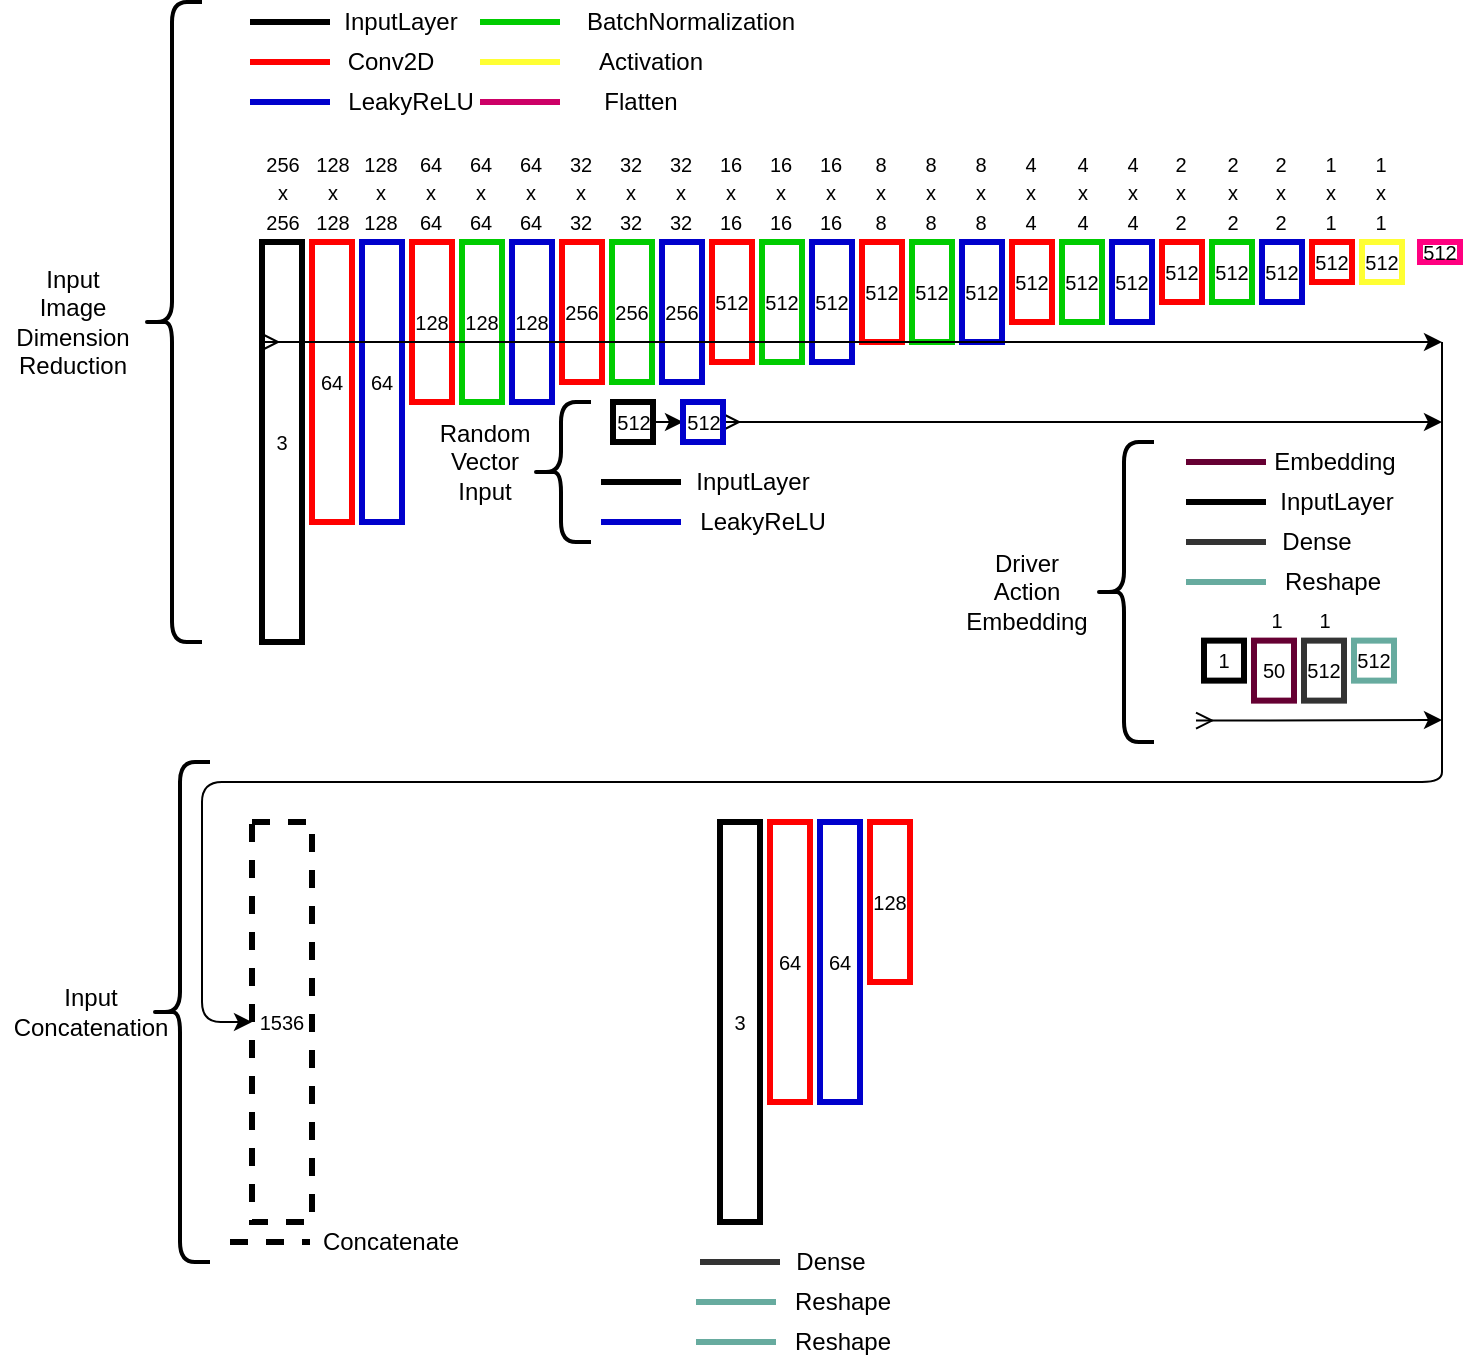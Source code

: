 <mxfile version="14.8.1" type="github" pages="2">
  <diagram id="rqxbYLCeM4L0-mhD-kSt" name="Page-1">
    <mxGraphModel dx="1505" dy="1469" grid="1" gridSize="10" guides="1" tooltips="1" connect="1" arrows="1" fold="1" page="1" pageScale="1" pageWidth="850" pageHeight="1100" math="0" shadow="0">
      <root>
        <mxCell id="0" />
        <mxCell id="1" parent="0" />
        <mxCell id="QgUGdYxe3xP8MsTwicHx-1" value="&lt;font style=&quot;font-size: 10px&quot;&gt;3&lt;/font&gt;" style="rounded=0;whiteSpace=wrap;html=1;strokeWidth=3;" vertex="1" parent="1">
          <mxGeometry x="90" y="110" width="20" height="200" as="geometry" />
        </mxCell>
        <mxCell id="QgUGdYxe3xP8MsTwicHx-16" value="&lt;font style=&quot;font-size: 10px&quot;&gt;256&lt;br&gt;x&lt;br&gt;256&lt;/font&gt;" style="text;html=1;align=center;verticalAlign=middle;resizable=0;points=[];autosize=1;strokeColor=none;" vertex="1" parent="1">
          <mxGeometry x="85" y="60" width="30" height="50" as="geometry" />
        </mxCell>
        <mxCell id="QgUGdYxe3xP8MsTwicHx-19" value="&lt;font size=&quot;1&quot;&gt;64&lt;/font&gt;" style="rounded=0;whiteSpace=wrap;html=1;strokeColor=#FF0000;strokeWidth=3;" vertex="1" parent="1">
          <mxGeometry x="115" y="110" width="20" height="140" as="geometry" />
        </mxCell>
        <mxCell id="QgUGdYxe3xP8MsTwicHx-20" value="&lt;font style=&quot;font-size: 10px&quot;&gt;128&lt;br&gt;x&lt;br&gt;128&lt;/font&gt;" style="text;html=1;align=center;verticalAlign=middle;resizable=0;points=[];autosize=1;strokeColor=none;" vertex="1" parent="1">
          <mxGeometry x="110" y="60" width="30" height="50" as="geometry" />
        </mxCell>
        <mxCell id="QgUGdYxe3xP8MsTwicHx-21" value="&lt;font size=&quot;1&quot;&gt;64&lt;/font&gt;" style="rounded=0;whiteSpace=wrap;html=1;strokeColor=#0000CC;strokeWidth=3;" vertex="1" parent="1">
          <mxGeometry x="140" y="110" width="20" height="140" as="geometry" />
        </mxCell>
        <mxCell id="QgUGdYxe3xP8MsTwicHx-22" value="&lt;font style=&quot;font-size: 10px&quot;&gt;128&lt;br&gt;x&lt;br&gt;128&lt;/font&gt;" style="text;html=1;align=center;verticalAlign=middle;resizable=0;points=[];autosize=1;strokeColor=none;" vertex="1" parent="1">
          <mxGeometry x="134" y="60" width="30" height="50" as="geometry" />
        </mxCell>
        <mxCell id="QgUGdYxe3xP8MsTwicHx-23" value="&lt;font style=&quot;font-size: 10px&quot;&gt;128&lt;/font&gt;" style="rounded=0;whiteSpace=wrap;html=1;strokeColor=#FF0000;strokeWidth=3;" vertex="1" parent="1">
          <mxGeometry x="165" y="110" width="20" height="80" as="geometry" />
        </mxCell>
        <mxCell id="QgUGdYxe3xP8MsTwicHx-24" value="&lt;font style=&quot;font-size: 10px&quot;&gt;64&lt;br&gt;x&lt;br&gt;64&lt;/font&gt;" style="text;html=1;align=center;verticalAlign=middle;resizable=0;points=[];autosize=1;strokeColor=none;" vertex="1" parent="1">
          <mxGeometry x="159" y="60" width="30" height="50" as="geometry" />
        </mxCell>
        <mxCell id="QgUGdYxe3xP8MsTwicHx-25" value="&lt;font size=&quot;1&quot;&gt;128&lt;/font&gt;" style="rounded=0;whiteSpace=wrap;html=1;strokeWidth=3;strokeColor=#00CC00;" vertex="1" parent="1">
          <mxGeometry x="190" y="110" width="20" height="80" as="geometry" />
        </mxCell>
        <mxCell id="QgUGdYxe3xP8MsTwicHx-26" value="&lt;font style=&quot;font-size: 10px&quot;&gt;64&lt;br&gt;x&lt;br&gt;64&lt;/font&gt;" style="text;html=1;align=center;verticalAlign=middle;resizable=0;points=[];autosize=1;strokeColor=none;" vertex="1" parent="1">
          <mxGeometry x="184" y="60" width="30" height="50" as="geometry" />
        </mxCell>
        <mxCell id="QgUGdYxe3xP8MsTwicHx-27" value="&lt;font size=&quot;1&quot;&gt;128&lt;/font&gt;" style="rounded=0;whiteSpace=wrap;html=1;strokeColor=#0000CC;strokeWidth=3;" vertex="1" parent="1">
          <mxGeometry x="215" y="110" width="20" height="80" as="geometry" />
        </mxCell>
        <mxCell id="QgUGdYxe3xP8MsTwicHx-28" value="&lt;font style=&quot;font-size: 10px&quot;&gt;64&lt;br&gt;x&lt;br&gt;64&lt;/font&gt;" style="text;html=1;align=center;verticalAlign=middle;resizable=0;points=[];autosize=1;strokeColor=none;" vertex="1" parent="1">
          <mxGeometry x="209" y="60" width="30" height="50" as="geometry" />
        </mxCell>
        <mxCell id="QgUGdYxe3xP8MsTwicHx-29" value="&lt;font size=&quot;1&quot;&gt;256&lt;/font&gt;" style="rounded=0;whiteSpace=wrap;html=1;strokeColor=#FF0000;strokeWidth=3;" vertex="1" parent="1">
          <mxGeometry x="240" y="110" width="20" height="70" as="geometry" />
        </mxCell>
        <mxCell id="QgUGdYxe3xP8MsTwicHx-30" value="&lt;font style=&quot;font-size: 10px&quot;&gt;32&lt;br&gt;x&lt;br&gt;32&lt;/font&gt;" style="text;html=1;align=center;verticalAlign=middle;resizable=0;points=[];autosize=1;strokeColor=none;" vertex="1" parent="1">
          <mxGeometry x="234" y="60" width="30" height="50" as="geometry" />
        </mxCell>
        <mxCell id="QgUGdYxe3xP8MsTwicHx-31" value="&lt;font size=&quot;1&quot;&gt;256&lt;/font&gt;" style="rounded=0;whiteSpace=wrap;html=1;strokeWidth=3;strokeColor=#00CC00;" vertex="1" parent="1">
          <mxGeometry x="265" y="110" width="20" height="70" as="geometry" />
        </mxCell>
        <mxCell id="QgUGdYxe3xP8MsTwicHx-32" value="&lt;font style=&quot;font-size: 10px&quot;&gt;32&lt;br&gt;x&lt;br&gt;32&lt;/font&gt;" style="text;html=1;align=center;verticalAlign=middle;resizable=0;points=[];autosize=1;strokeColor=none;" vertex="1" parent="1">
          <mxGeometry x="259" y="60" width="30" height="50" as="geometry" />
        </mxCell>
        <mxCell id="QgUGdYxe3xP8MsTwicHx-33" value="&lt;font size=&quot;1&quot;&gt;256&lt;/font&gt;" style="rounded=0;whiteSpace=wrap;html=1;strokeColor=#0000CC;strokeWidth=3;" vertex="1" parent="1">
          <mxGeometry x="290" y="110" width="20" height="70" as="geometry" />
        </mxCell>
        <mxCell id="QgUGdYxe3xP8MsTwicHx-34" value="&lt;font style=&quot;font-size: 10px&quot;&gt;32&lt;br&gt;x&lt;br&gt;32&lt;/font&gt;" style="text;html=1;align=center;verticalAlign=middle;resizable=0;points=[];autosize=1;strokeColor=none;" vertex="1" parent="1">
          <mxGeometry x="284" y="60" width="30" height="50" as="geometry" />
        </mxCell>
        <mxCell id="QgUGdYxe3xP8MsTwicHx-35" value="&lt;font style=&quot;font-size: 10px&quot;&gt;512&lt;/font&gt;" style="rounded=0;whiteSpace=wrap;html=1;strokeColor=#FF0000;strokeWidth=3;" vertex="1" parent="1">
          <mxGeometry x="315" y="110" width="20" height="60" as="geometry" />
        </mxCell>
        <mxCell id="QgUGdYxe3xP8MsTwicHx-36" value="&lt;font style=&quot;font-size: 10px&quot;&gt;16&lt;br&gt;x&lt;br&gt;16&lt;/font&gt;" style="text;html=1;align=center;verticalAlign=middle;resizable=0;points=[];autosize=1;strokeColor=none;" vertex="1" parent="1">
          <mxGeometry x="309" y="60" width="30" height="50" as="geometry" />
        </mxCell>
        <mxCell id="QgUGdYxe3xP8MsTwicHx-37" value="&lt;font size=&quot;1&quot;&gt;512&lt;/font&gt;" style="rounded=0;whiteSpace=wrap;html=1;strokeWidth=3;strokeColor=#00CC00;" vertex="1" parent="1">
          <mxGeometry x="340" y="110" width="20" height="60" as="geometry" />
        </mxCell>
        <mxCell id="QgUGdYxe3xP8MsTwicHx-38" value="&lt;font style=&quot;font-size: 10px&quot;&gt;16&lt;br&gt;x&lt;br&gt;16&lt;/font&gt;" style="text;html=1;align=center;verticalAlign=middle;resizable=0;points=[];autosize=1;strokeColor=none;" vertex="1" parent="1">
          <mxGeometry x="334" y="60" width="30" height="50" as="geometry" />
        </mxCell>
        <mxCell id="QgUGdYxe3xP8MsTwicHx-39" value="&lt;font size=&quot;1&quot;&gt;512&lt;/font&gt;" style="rounded=0;whiteSpace=wrap;html=1;strokeColor=#0000CC;strokeWidth=3;" vertex="1" parent="1">
          <mxGeometry x="365" y="110" width="20" height="60" as="geometry" />
        </mxCell>
        <mxCell id="QgUGdYxe3xP8MsTwicHx-40" value="&lt;font style=&quot;font-size: 10px&quot;&gt;16&lt;br&gt;x&lt;br&gt;16&lt;/font&gt;" style="text;html=1;align=center;verticalAlign=middle;resizable=0;points=[];autosize=1;strokeColor=none;" vertex="1" parent="1">
          <mxGeometry x="359" y="60" width="30" height="50" as="geometry" />
        </mxCell>
        <mxCell id="QgUGdYxe3xP8MsTwicHx-41" value="&lt;font size=&quot;1&quot;&gt;512&lt;/font&gt;" style="rounded=0;whiteSpace=wrap;html=1;strokeColor=#FF0000;strokeWidth=3;" vertex="1" parent="1">
          <mxGeometry x="390" y="110" width="20" height="50" as="geometry" />
        </mxCell>
        <mxCell id="QgUGdYxe3xP8MsTwicHx-42" value="&lt;font style=&quot;font-size: 10px&quot;&gt;8&lt;br&gt;x&lt;br&gt;8&lt;/font&gt;" style="text;html=1;align=center;verticalAlign=middle;resizable=0;points=[];autosize=1;strokeColor=none;" vertex="1" parent="1">
          <mxGeometry x="389" y="60" width="20" height="50" as="geometry" />
        </mxCell>
        <mxCell id="QgUGdYxe3xP8MsTwicHx-43" value="&lt;font size=&quot;1&quot;&gt;512&lt;/font&gt;" style="rounded=0;whiteSpace=wrap;html=1;strokeWidth=3;strokeColor=#00CC00;" vertex="1" parent="1">
          <mxGeometry x="415" y="110" width="20" height="50" as="geometry" />
        </mxCell>
        <mxCell id="QgUGdYxe3xP8MsTwicHx-44" value="&lt;font style=&quot;font-size: 10px&quot;&gt;8&lt;br&gt;x&lt;br&gt;8&lt;/font&gt;" style="text;html=1;align=center;verticalAlign=middle;resizable=0;points=[];autosize=1;strokeColor=none;" vertex="1" parent="1">
          <mxGeometry x="414" y="60" width="20" height="50" as="geometry" />
        </mxCell>
        <mxCell id="QgUGdYxe3xP8MsTwicHx-45" value="&lt;font size=&quot;1&quot;&gt;512&lt;/font&gt;" style="rounded=0;whiteSpace=wrap;html=1;strokeColor=#0000CC;strokeWidth=3;" vertex="1" parent="1">
          <mxGeometry x="440" y="110" width="20" height="50" as="geometry" />
        </mxCell>
        <mxCell id="QgUGdYxe3xP8MsTwicHx-46" value="&lt;font style=&quot;font-size: 10px&quot;&gt;8&lt;br&gt;x&lt;br&gt;8&lt;/font&gt;" style="text;html=1;align=center;verticalAlign=middle;resizable=0;points=[];autosize=1;strokeColor=none;" vertex="1" parent="1">
          <mxGeometry x="439" y="60" width="20" height="50" as="geometry" />
        </mxCell>
        <mxCell id="QgUGdYxe3xP8MsTwicHx-47" value="&lt;font size=&quot;1&quot;&gt;512&lt;/font&gt;" style="rounded=0;whiteSpace=wrap;html=1;strokeColor=#FF0000;strokeWidth=3;" vertex="1" parent="1">
          <mxGeometry x="465" y="110" width="20" height="40" as="geometry" />
        </mxCell>
        <mxCell id="QgUGdYxe3xP8MsTwicHx-48" value="&lt;font style=&quot;font-size: 10px&quot;&gt;4&lt;br&gt;x&lt;br&gt;4&lt;/font&gt;" style="text;html=1;align=center;verticalAlign=middle;resizable=0;points=[];autosize=1;strokeColor=none;" vertex="1" parent="1">
          <mxGeometry x="464" y="60" width="20" height="50" as="geometry" />
        </mxCell>
        <mxCell id="QgUGdYxe3xP8MsTwicHx-49" value="&lt;span style=&quot;font-size: x-small&quot;&gt;512&lt;/span&gt;" style="rounded=0;whiteSpace=wrap;html=1;strokeWidth=3;strokeColor=#00CC00;" vertex="1" parent="1">
          <mxGeometry x="490" y="110" width="20" height="40" as="geometry" />
        </mxCell>
        <mxCell id="QgUGdYxe3xP8MsTwicHx-51" value="&lt;span style=&quot;font-size: x-small&quot;&gt;512&lt;/span&gt;" style="rounded=0;whiteSpace=wrap;html=1;strokeColor=#0000CC;strokeWidth=3;" vertex="1" parent="1">
          <mxGeometry x="515" y="110" width="20" height="40" as="geometry" />
        </mxCell>
        <mxCell id="QgUGdYxe3xP8MsTwicHx-53" value="&lt;span style=&quot;font-size: x-small&quot;&gt;512&lt;/span&gt;" style="rounded=0;whiteSpace=wrap;html=1;strokeColor=#FF0000;strokeWidth=3;" vertex="1" parent="1">
          <mxGeometry x="540" y="110" width="20" height="30" as="geometry" />
        </mxCell>
        <mxCell id="QgUGdYxe3xP8MsTwicHx-54" value="&lt;span style=&quot;font-size: 10px&quot;&gt;2&lt;br&gt;x&lt;br&gt;2&lt;br&gt;&lt;/span&gt;" style="text;html=1;align=center;verticalAlign=middle;resizable=0;points=[];autosize=1;strokeColor=none;" vertex="1" parent="1">
          <mxGeometry x="539" y="60" width="20" height="50" as="geometry" />
        </mxCell>
        <mxCell id="QgUGdYxe3xP8MsTwicHx-55" value="&lt;span style=&quot;font-size: x-small&quot;&gt;512&lt;/span&gt;" style="rounded=0;whiteSpace=wrap;html=1;strokeWidth=3;strokeColor=#00CC00;" vertex="1" parent="1">
          <mxGeometry x="565" y="110" width="20" height="30" as="geometry" />
        </mxCell>
        <mxCell id="QgUGdYxe3xP8MsTwicHx-57" value="&lt;span style=&quot;font-size: x-small&quot;&gt;512&lt;/span&gt;" style="rounded=0;whiteSpace=wrap;html=1;strokeWidth=3;strokeColor=#0000CC;" vertex="1" parent="1">
          <mxGeometry x="590" y="110" width="20" height="30" as="geometry" />
        </mxCell>
        <mxCell id="QgUGdYxe3xP8MsTwicHx-59" value="&lt;span style=&quot;font-size: x-small&quot;&gt;512&lt;/span&gt;" style="rounded=0;whiteSpace=wrap;html=1;strokeColor=#FF0000;strokeWidth=3;" vertex="1" parent="1">
          <mxGeometry x="615" y="110" width="20" height="20" as="geometry" />
        </mxCell>
        <mxCell id="QgUGdYxe3xP8MsTwicHx-60" value="&lt;font style=&quot;font-size: 10px&quot;&gt;1&lt;br&gt;x&lt;br&gt;1&lt;/font&gt;" style="text;html=1;align=center;verticalAlign=middle;resizable=0;points=[];autosize=1;strokeColor=none;" vertex="1" parent="1">
          <mxGeometry x="614" y="60" width="20" height="50" as="geometry" />
        </mxCell>
        <mxCell id="QgUGdYxe3xP8MsTwicHx-61" value="&lt;span style=&quot;font-size: x-small&quot;&gt;512&lt;/span&gt;" style="rounded=0;whiteSpace=wrap;html=1;strokeColor=#FFFF33;strokeWidth=3;" vertex="1" parent="1">
          <mxGeometry x="640" y="110" width="20" height="20" as="geometry" />
        </mxCell>
        <mxCell id="QgUGdYxe3xP8MsTwicHx-62" value="&lt;font style=&quot;font-size: 10px&quot;&gt;1&lt;br&gt;x&lt;br&gt;1&lt;/font&gt;" style="text;html=1;align=center;verticalAlign=middle;resizable=0;points=[];autosize=1;strokeColor=none;" vertex="1" parent="1">
          <mxGeometry x="639" y="60" width="20" height="50" as="geometry" />
        </mxCell>
        <mxCell id="QgUGdYxe3xP8MsTwicHx-63" value="&lt;font style=&quot;font-size: 10px&quot;&gt;512&lt;/font&gt;" style="rounded=0;whiteSpace=wrap;html=1;strokeWidth=3;strokeColor=#FF0080;" vertex="1" parent="1">
          <mxGeometry x="669" y="110" width="20" height="10" as="geometry" />
        </mxCell>
        <mxCell id="QgUGdYxe3xP8MsTwicHx-65" value="&lt;font style=&quot;font-size: 10px&quot;&gt;4&lt;br&gt;x&lt;br&gt;4&lt;/font&gt;" style="text;html=1;align=center;verticalAlign=middle;resizable=0;points=[];autosize=1;strokeColor=none;" vertex="1" parent="1">
          <mxGeometry x="490" y="60" width="20" height="50" as="geometry" />
        </mxCell>
        <mxCell id="QgUGdYxe3xP8MsTwicHx-66" value="&lt;font style=&quot;font-size: 10px&quot;&gt;4&lt;br&gt;x&lt;br&gt;4&lt;/font&gt;" style="text;html=1;align=center;verticalAlign=middle;resizable=0;points=[];autosize=1;strokeColor=none;" vertex="1" parent="1">
          <mxGeometry x="515" y="60" width="20" height="50" as="geometry" />
        </mxCell>
        <mxCell id="QgUGdYxe3xP8MsTwicHx-69" value="&lt;span style=&quot;font-size: 10px&quot;&gt;2&lt;br&gt;x&lt;br&gt;2&lt;br&gt;&lt;/span&gt;" style="text;html=1;align=center;verticalAlign=middle;resizable=0;points=[];autosize=1;strokeColor=none;" vertex="1" parent="1">
          <mxGeometry x="565" y="60" width="20" height="50" as="geometry" />
        </mxCell>
        <mxCell id="QgUGdYxe3xP8MsTwicHx-70" value="&lt;span style=&quot;font-size: 10px&quot;&gt;2&lt;br&gt;x&lt;br&gt;2&lt;br&gt;&lt;/span&gt;" style="text;html=1;align=center;verticalAlign=middle;resizable=0;points=[];autosize=1;strokeColor=none;" vertex="1" parent="1">
          <mxGeometry x="589" y="60" width="20" height="50" as="geometry" />
        </mxCell>
        <mxCell id="QgUGdYxe3xP8MsTwicHx-72" value="" style="endArrow=none;html=1;strokeWidth=3;" edge="1" parent="1">
          <mxGeometry width="50" height="50" relative="1" as="geometry">
            <mxPoint x="84" as="sourcePoint" />
            <mxPoint x="124" as="targetPoint" />
          </mxGeometry>
        </mxCell>
        <mxCell id="QgUGdYxe3xP8MsTwicHx-73" value="InputLayer" style="text;html=1;align=center;verticalAlign=middle;resizable=0;points=[];autosize=1;strokeColor=none;" vertex="1" parent="1">
          <mxGeometry x="124" y="-10" width="70" height="20" as="geometry" />
        </mxCell>
        <mxCell id="QgUGdYxe3xP8MsTwicHx-74" value="" style="endArrow=none;html=1;strokeWidth=3;strokeColor=#FF0000;" edge="1" parent="1">
          <mxGeometry width="50" height="50" relative="1" as="geometry">
            <mxPoint x="84" y="20" as="sourcePoint" />
            <mxPoint x="124" y="20" as="targetPoint" />
          </mxGeometry>
        </mxCell>
        <mxCell id="QgUGdYxe3xP8MsTwicHx-75" value="Conv2D" style="text;html=1;align=center;verticalAlign=middle;resizable=0;points=[];autosize=1;strokeColor=none;" vertex="1" parent="1">
          <mxGeometry x="124" y="10" width="60" height="20" as="geometry" />
        </mxCell>
        <mxCell id="QgUGdYxe3xP8MsTwicHx-76" value="" style="endArrow=none;html=1;strokeWidth=3;strokeColor=#0000CC;" edge="1" parent="1">
          <mxGeometry width="50" height="50" relative="1" as="geometry">
            <mxPoint x="84" y="40" as="sourcePoint" />
            <mxPoint x="124" y="40" as="targetPoint" />
          </mxGeometry>
        </mxCell>
        <mxCell id="QgUGdYxe3xP8MsTwicHx-77" value="LeakyReLU" style="text;html=1;align=center;verticalAlign=middle;resizable=0;points=[];autosize=1;strokeColor=none;" vertex="1" parent="1">
          <mxGeometry x="124" y="30" width="80" height="20" as="geometry" />
        </mxCell>
        <mxCell id="QgUGdYxe3xP8MsTwicHx-78" value="" style="endArrow=none;html=1;strokeWidth=3;strokeColor=#00CC00;" edge="1" parent="1">
          <mxGeometry width="50" height="50" relative="1" as="geometry">
            <mxPoint x="199" as="sourcePoint" />
            <mxPoint x="239" as="targetPoint" />
          </mxGeometry>
        </mxCell>
        <mxCell id="QgUGdYxe3xP8MsTwicHx-79" value="BatchNormalization" style="text;html=1;align=center;verticalAlign=middle;resizable=0;points=[];autosize=1;strokeColor=none;" vertex="1" parent="1">
          <mxGeometry x="244" y="-10" width="120" height="20" as="geometry" />
        </mxCell>
        <mxCell id="QgUGdYxe3xP8MsTwicHx-80" value="" style="endArrow=none;html=1;strokeWidth=3;strokeColor=#FFFF33;" edge="1" parent="1">
          <mxGeometry width="50" height="50" relative="1" as="geometry">
            <mxPoint x="199" y="20" as="sourcePoint" />
            <mxPoint x="239" y="20" as="targetPoint" />
          </mxGeometry>
        </mxCell>
        <mxCell id="QgUGdYxe3xP8MsTwicHx-81" value="Activation" style="text;html=1;align=center;verticalAlign=middle;resizable=0;points=[];autosize=1;strokeColor=none;" vertex="1" parent="1">
          <mxGeometry x="249" y="10" width="70" height="20" as="geometry" />
        </mxCell>
        <mxCell id="QgUGdYxe3xP8MsTwicHx-82" value="" style="endArrow=none;html=1;strokeWidth=3;strokeColor=#CC0066;" edge="1" parent="1">
          <mxGeometry width="50" height="50" relative="1" as="geometry">
            <mxPoint x="199" y="40" as="sourcePoint" />
            <mxPoint x="239" y="40" as="targetPoint" />
          </mxGeometry>
        </mxCell>
        <mxCell id="QgUGdYxe3xP8MsTwicHx-83" value="Flatten" style="text;html=1;align=center;verticalAlign=middle;resizable=0;points=[];autosize=1;strokeColor=none;" vertex="1" parent="1">
          <mxGeometry x="254" y="30" width="50" height="20" as="geometry" />
        </mxCell>
        <mxCell id="QgUGdYxe3xP8MsTwicHx-85" value="" style="shape=curlyBracket;whiteSpace=wrap;html=1;rounded=1;strokeWidth=2;" vertex="1" parent="1">
          <mxGeometry x="30" y="-10" width="30" height="320" as="geometry" />
        </mxCell>
        <mxCell id="QgUGdYxe3xP8MsTwicHx-86" value="Input&lt;br&gt;Image&lt;br&gt;Dimension&lt;br&gt;Reduction" style="text;html=1;align=center;verticalAlign=middle;resizable=0;points=[];autosize=1;strokeColor=none;" vertex="1" parent="1">
          <mxGeometry x="-40" y="120" width="70" height="60" as="geometry" />
        </mxCell>
        <mxCell id="QgUGdYxe3xP8MsTwicHx-101" style="edgeStyle=orthogonalEdgeStyle;rounded=0;orthogonalLoop=1;jettySize=auto;html=1;exitX=1;exitY=0.5;exitDx=0;exitDy=0;entryX=0;entryY=0.5;entryDx=0;entryDy=0;strokeWidth=1;" edge="1" parent="1" source="QgUGdYxe3xP8MsTwicHx-87" target="QgUGdYxe3xP8MsTwicHx-99">
          <mxGeometry relative="1" as="geometry" />
        </mxCell>
        <mxCell id="QgUGdYxe3xP8MsTwicHx-87" value="&lt;font style=&quot;font-size: 10px&quot;&gt;512&lt;/font&gt;" style="rounded=0;whiteSpace=wrap;html=1;strokeWidth=3;" vertex="1" parent="1">
          <mxGeometry x="265.5" y="190" width="20" height="20" as="geometry" />
        </mxCell>
        <mxCell id="QgUGdYxe3xP8MsTwicHx-92" value="" style="endArrow=none;html=1;strokeWidth=3;" edge="1" parent="1">
          <mxGeometry width="50" height="50" relative="1" as="geometry">
            <mxPoint x="259.5" y="230" as="sourcePoint" />
            <mxPoint x="299.5" y="230" as="targetPoint" />
          </mxGeometry>
        </mxCell>
        <mxCell id="QgUGdYxe3xP8MsTwicHx-93" value="InputLayer" style="text;html=1;align=center;verticalAlign=middle;resizable=0;points=[];autosize=1;strokeColor=none;" vertex="1" parent="1">
          <mxGeometry x="299.5" y="220" width="70" height="20" as="geometry" />
        </mxCell>
        <mxCell id="QgUGdYxe3xP8MsTwicHx-97" value="" style="endArrow=none;html=1;strokeWidth=3;strokeColor=#0000CC;" edge="1" parent="1">
          <mxGeometry width="50" height="50" relative="1" as="geometry">
            <mxPoint x="259.5" y="250" as="sourcePoint" />
            <mxPoint x="299.5" y="250" as="targetPoint" />
          </mxGeometry>
        </mxCell>
        <mxCell id="QgUGdYxe3xP8MsTwicHx-98" value="LeakyReLU" style="text;html=1;align=center;verticalAlign=middle;resizable=0;points=[];autosize=1;strokeColor=none;" vertex="1" parent="1">
          <mxGeometry x="299.5" y="240" width="80" height="20" as="geometry" />
        </mxCell>
        <mxCell id="QgUGdYxe3xP8MsTwicHx-130" style="edgeStyle=orthogonalEdgeStyle;rounded=0;orthogonalLoop=1;jettySize=auto;html=1;startArrow=ERmany;startFill=0;strokeWidth=1;" edge="1" parent="1" source="QgUGdYxe3xP8MsTwicHx-99">
          <mxGeometry relative="1" as="geometry">
            <mxPoint x="680" y="200.0" as="targetPoint" />
          </mxGeometry>
        </mxCell>
        <mxCell id="QgUGdYxe3xP8MsTwicHx-99" value="&lt;font size=&quot;1&quot;&gt;512&lt;/font&gt;" style="rounded=0;whiteSpace=wrap;html=1;strokeColor=#0000CC;strokeWidth=3;" vertex="1" parent="1">
          <mxGeometry x="300.5" y="190" width="20" height="20" as="geometry" />
        </mxCell>
        <mxCell id="QgUGdYxe3xP8MsTwicHx-102" value="" style="endArrow=classic;html=1;strokeColor=#000000;strokeWidth=1;exitX=0;exitY=0.25;exitDx=0;exitDy=0;startArrow=ERmany;startFill=0;" edge="1" parent="1" source="QgUGdYxe3xP8MsTwicHx-1">
          <mxGeometry width="50" height="50" relative="1" as="geometry">
            <mxPoint x="90" y="240" as="sourcePoint" />
            <mxPoint x="680" y="160" as="targetPoint" />
          </mxGeometry>
        </mxCell>
        <mxCell id="QgUGdYxe3xP8MsTwicHx-104" value="" style="shape=curlyBracket;whiteSpace=wrap;html=1;rounded=1;strokeWidth=2;" vertex="1" parent="1">
          <mxGeometry x="224.5" y="190" width="30" height="70" as="geometry" />
        </mxCell>
        <mxCell id="QgUGdYxe3xP8MsTwicHx-105" value="Random&lt;br&gt;Vector&lt;br&gt;Input" style="text;html=1;align=center;verticalAlign=middle;resizable=0;points=[];autosize=1;strokeColor=none;" vertex="1" parent="1">
          <mxGeometry x="170.5" y="195" width="60" height="50" as="geometry" />
        </mxCell>
        <mxCell id="QgUGdYxe3xP8MsTwicHx-106" value="&lt;font style=&quot;font-size: 10px&quot;&gt;1&lt;/font&gt;" style="rounded=0;whiteSpace=wrap;html=1;strokeWidth=3;" vertex="1" parent="1">
          <mxGeometry x="561" y="309.31" width="20" height="20" as="geometry" />
        </mxCell>
        <mxCell id="QgUGdYxe3xP8MsTwicHx-108" value="&lt;font size=&quot;1&quot;&gt;50&lt;/font&gt;" style="rounded=0;whiteSpace=wrap;html=1;strokeWidth=3;strokeColor=#660033;" vertex="1" parent="1">
          <mxGeometry x="586" y="309.31" width="20" height="30" as="geometry" />
        </mxCell>
        <mxCell id="QgUGdYxe3xP8MsTwicHx-109" value="&lt;span style=&quot;font-size: 10px&quot;&gt;1&lt;/span&gt;" style="text;html=1;align=center;verticalAlign=middle;resizable=0;points=[];autosize=1;strokeColor=none;" vertex="1" parent="1">
          <mxGeometry x="587" y="289.31" width="20" height="20" as="geometry" />
        </mxCell>
        <mxCell id="QgUGdYxe3xP8MsTwicHx-110" value="&lt;font size=&quot;1&quot;&gt;512&lt;/font&gt;" style="rounded=0;whiteSpace=wrap;html=1;strokeWidth=3;strokeColor=#333333;" vertex="1" parent="1">
          <mxGeometry x="611" y="309.31" width="20" height="30" as="geometry" />
        </mxCell>
        <mxCell id="QgUGdYxe3xP8MsTwicHx-111" value="&lt;span style=&quot;font-size: 10px&quot;&gt;1&lt;/span&gt;" style="text;html=1;align=center;verticalAlign=middle;resizable=0;points=[];autosize=1;strokeColor=none;" vertex="1" parent="1">
          <mxGeometry x="611" y="289.31" width="20" height="20" as="geometry" />
        </mxCell>
        <mxCell id="QgUGdYxe3xP8MsTwicHx-112" value="&lt;font style=&quot;font-size: 10px&quot;&gt;512&lt;/font&gt;" style="rounded=0;whiteSpace=wrap;html=1;strokeWidth=3;strokeColor=#67AB9F;" vertex="1" parent="1">
          <mxGeometry x="636" y="309.31" width="20" height="20" as="geometry" />
        </mxCell>
        <mxCell id="QgUGdYxe3xP8MsTwicHx-114" value="" style="endArrow=none;html=1;strokeWidth=3;" edge="1" parent="1">
          <mxGeometry width="50" height="50" relative="1" as="geometry">
            <mxPoint x="552" y="240" as="sourcePoint" />
            <mxPoint x="592" y="240" as="targetPoint" />
          </mxGeometry>
        </mxCell>
        <mxCell id="QgUGdYxe3xP8MsTwicHx-115" value="InputLayer" style="text;html=1;align=center;verticalAlign=middle;resizable=0;points=[];autosize=1;strokeColor=none;" vertex="1" parent="1">
          <mxGeometry x="592" y="230" width="70" height="20" as="geometry" />
        </mxCell>
        <mxCell id="QgUGdYxe3xP8MsTwicHx-116" value="" style="endArrow=none;html=1;strokeWidth=3;strokeColor=#333333;" edge="1" parent="1">
          <mxGeometry width="50" height="50" relative="1" as="geometry">
            <mxPoint x="552" y="260" as="sourcePoint" />
            <mxPoint x="592" y="260" as="targetPoint" />
          </mxGeometry>
        </mxCell>
        <mxCell id="QgUGdYxe3xP8MsTwicHx-117" value="Dense" style="text;html=1;align=center;verticalAlign=middle;resizable=0;points=[];autosize=1;strokeColor=none;" vertex="1" parent="1">
          <mxGeometry x="592" y="250" width="50" height="20" as="geometry" />
        </mxCell>
        <mxCell id="QgUGdYxe3xP8MsTwicHx-118" value="" style="endArrow=none;html=1;strokeWidth=3;strokeColor=#67AB9F;" edge="1" parent="1">
          <mxGeometry width="50" height="50" relative="1" as="geometry">
            <mxPoint x="552" y="280" as="sourcePoint" />
            <mxPoint x="592" y="280" as="targetPoint" />
          </mxGeometry>
        </mxCell>
        <mxCell id="QgUGdYxe3xP8MsTwicHx-119" value="Reshape" style="text;html=1;align=center;verticalAlign=middle;resizable=0;points=[];autosize=1;strokeColor=none;" vertex="1" parent="1">
          <mxGeometry x="595" y="270" width="60" height="20" as="geometry" />
        </mxCell>
        <mxCell id="QgUGdYxe3xP8MsTwicHx-121" value="" style="endArrow=none;html=1;strokeWidth=3;strokeColor=#660033;" edge="1" parent="1">
          <mxGeometry width="50" height="50" relative="1" as="geometry">
            <mxPoint x="552" y="220" as="sourcePoint" />
            <mxPoint x="592" y="220" as="targetPoint" />
          </mxGeometry>
        </mxCell>
        <mxCell id="QgUGdYxe3xP8MsTwicHx-122" value="Embedding" style="text;html=1;align=center;verticalAlign=middle;resizable=0;points=[];autosize=1;strokeColor=none;" vertex="1" parent="1">
          <mxGeometry x="586" y="210" width="80" height="20" as="geometry" />
        </mxCell>
        <mxCell id="QgUGdYxe3xP8MsTwicHx-125" value="" style="endArrow=classic;html=1;strokeColor=#000000;strokeWidth=1;exitX=0;exitY=0.25;exitDx=0;exitDy=0;startArrow=ERmany;startFill=0;" edge="1" parent="1">
          <mxGeometry width="50" height="50" relative="1" as="geometry">
            <mxPoint x="557" y="349.31" as="sourcePoint" />
            <mxPoint x="680" y="349" as="targetPoint" />
          </mxGeometry>
        </mxCell>
        <mxCell id="QgUGdYxe3xP8MsTwicHx-126" value="" style="shape=curlyBracket;whiteSpace=wrap;html=1;rounded=1;strokeWidth=2;" vertex="1" parent="1">
          <mxGeometry x="506" y="210" width="30" height="150" as="geometry" />
        </mxCell>
        <mxCell id="QgUGdYxe3xP8MsTwicHx-127" value="Driver&lt;br&gt;Action&lt;br&gt;Embedding" style="text;html=1;align=center;verticalAlign=middle;resizable=0;points=[];autosize=1;strokeColor=none;" vertex="1" parent="1">
          <mxGeometry x="432" y="260" width="80" height="50" as="geometry" />
        </mxCell>
        <mxCell id="QgUGdYxe3xP8MsTwicHx-131" value="&lt;font style=&quot;font-size: 10px&quot;&gt;1536&lt;/font&gt;" style="rounded=0;whiteSpace=wrap;html=1;strokeWidth=3;dashed=1;" vertex="1" parent="1">
          <mxGeometry x="85" y="400" width="30" height="200" as="geometry" />
        </mxCell>
        <mxCell id="QgUGdYxe3xP8MsTwicHx-134" value="" style="endArrow=classic;html=1;strokeColor=#000000;strokeWidth=1;entryX=0;entryY=0.5;entryDx=0;entryDy=0;" edge="1" parent="1" target="QgUGdYxe3xP8MsTwicHx-131">
          <mxGeometry width="50" height="50" relative="1" as="geometry">
            <mxPoint x="680" y="160" as="sourcePoint" />
            <mxPoint x="770" y="180" as="targetPoint" />
            <Array as="points">
              <mxPoint x="680" y="360" />
              <mxPoint x="680" y="380" />
              <mxPoint x="60" y="380" />
              <mxPoint x="60" y="500" />
            </Array>
          </mxGeometry>
        </mxCell>
        <mxCell id="QgUGdYxe3xP8MsTwicHx-137" value="" style="endArrow=none;html=1;strokeWidth=3;dashed=1;" edge="1" parent="1">
          <mxGeometry width="50" height="50" relative="1" as="geometry">
            <mxPoint x="74" y="610.0" as="sourcePoint" />
            <mxPoint x="114" y="610.0" as="targetPoint" />
          </mxGeometry>
        </mxCell>
        <mxCell id="QgUGdYxe3xP8MsTwicHx-138" value="Concatenate" style="text;html=1;align=center;verticalAlign=middle;resizable=0;points=[];autosize=1;strokeColor=none;" vertex="1" parent="1">
          <mxGeometry x="114" y="600" width="80" height="20" as="geometry" />
        </mxCell>
        <mxCell id="QgUGdYxe3xP8MsTwicHx-139" value="" style="shape=curlyBracket;whiteSpace=wrap;html=1;rounded=1;strokeWidth=2;" vertex="1" parent="1">
          <mxGeometry x="34" y="370" width="30" height="250" as="geometry" />
        </mxCell>
        <mxCell id="QgUGdYxe3xP8MsTwicHx-140" value="Input&lt;br&gt;Concatenation" style="text;html=1;align=center;verticalAlign=middle;resizable=0;points=[];autosize=1;strokeColor=none;" vertex="1" parent="1">
          <mxGeometry x="-41" y="480" width="90" height="30" as="geometry" />
        </mxCell>
        <mxCell id="wocSyGd69t6jQKh1WGy3-3" value="&lt;font style=&quot;font-size: 10px&quot;&gt;3&lt;/font&gt;" style="rounded=0;whiteSpace=wrap;html=1;strokeWidth=3;" vertex="1" parent="1">
          <mxGeometry x="319" y="400" width="20" height="200" as="geometry" />
        </mxCell>
        <mxCell id="wocSyGd69t6jQKh1WGy3-4" value="&lt;font size=&quot;1&quot;&gt;64&lt;/font&gt;" style="rounded=0;whiteSpace=wrap;html=1;strokeColor=#FF0000;strokeWidth=3;" vertex="1" parent="1">
          <mxGeometry x="344" y="400" width="20" height="140" as="geometry" />
        </mxCell>
        <mxCell id="wocSyGd69t6jQKh1WGy3-5" value="&lt;font size=&quot;1&quot;&gt;64&lt;/font&gt;" style="rounded=0;whiteSpace=wrap;html=1;strokeColor=#0000CC;strokeWidth=3;" vertex="1" parent="1">
          <mxGeometry x="369" y="400" width="20" height="140" as="geometry" />
        </mxCell>
        <mxCell id="wocSyGd69t6jQKh1WGy3-6" value="&lt;font style=&quot;font-size: 10px&quot;&gt;128&lt;/font&gt;" style="rounded=0;whiteSpace=wrap;html=1;strokeColor=#FF0000;strokeWidth=3;" vertex="1" parent="1">
          <mxGeometry x="394" y="400" width="20" height="80" as="geometry" />
        </mxCell>
        <mxCell id="wocSyGd69t6jQKh1WGy3-7" value="" style="endArrow=none;html=1;strokeWidth=3;strokeColor=#333333;" edge="1" parent="1">
          <mxGeometry width="50" height="50" relative="1" as="geometry">
            <mxPoint x="309" y="620.0" as="sourcePoint" />
            <mxPoint x="349" y="620.0" as="targetPoint" />
          </mxGeometry>
        </mxCell>
        <mxCell id="wocSyGd69t6jQKh1WGy3-8" value="Dense" style="text;html=1;align=center;verticalAlign=middle;resizable=0;points=[];autosize=1;strokeColor=none;" vertex="1" parent="1">
          <mxGeometry x="349" y="610" width="50" height="20" as="geometry" />
        </mxCell>
        <mxCell id="wocSyGd69t6jQKh1WGy3-9" value="" style="endArrow=none;html=1;strokeWidth=3;strokeColor=#67AB9F;" edge="1" parent="1">
          <mxGeometry width="50" height="50" relative="1" as="geometry">
            <mxPoint x="307" y="640.0" as="sourcePoint" />
            <mxPoint x="347" y="640.0" as="targetPoint" />
          </mxGeometry>
        </mxCell>
        <mxCell id="wocSyGd69t6jQKh1WGy3-10" value="Reshape" style="text;html=1;align=center;verticalAlign=middle;resizable=0;points=[];autosize=1;strokeColor=none;" vertex="1" parent="1">
          <mxGeometry x="350" y="630" width="60" height="20" as="geometry" />
        </mxCell>
        <mxCell id="wocSyGd69t6jQKh1WGy3-13" value="" style="endArrow=none;html=1;strokeWidth=3;strokeColor=#67AB9F;" edge="1" parent="1">
          <mxGeometry width="50" height="50" relative="1" as="geometry">
            <mxPoint x="307" y="660" as="sourcePoint" />
            <mxPoint x="347" y="660" as="targetPoint" />
          </mxGeometry>
        </mxCell>
        <mxCell id="wocSyGd69t6jQKh1WGy3-14" value="Reshape" style="text;html=1;align=center;verticalAlign=middle;resizable=0;points=[];autosize=1;strokeColor=none;" vertex="1" parent="1">
          <mxGeometry x="350" y="650" width="60" height="20" as="geometry" />
        </mxCell>
      </root>
    </mxGraphModel>
  </diagram>
  <diagram id="vF11x-QSMemm8_mu4du_" name="Page-2">
    <mxGraphModel dx="1376" dy="774" grid="1" gridSize="10" guides="1" tooltips="1" connect="1" arrows="1" fold="1" page="1" pageScale="1" pageWidth="850" pageHeight="1100" math="0" shadow="0">
      <root>
        <mxCell id="Pu5eG29ev-laXhj3jjsP-0" />
        <mxCell id="Pu5eG29ev-laXhj3jjsP-1" parent="Pu5eG29ev-laXhj3jjsP-0" />
      </root>
    </mxGraphModel>
  </diagram>
</mxfile>
